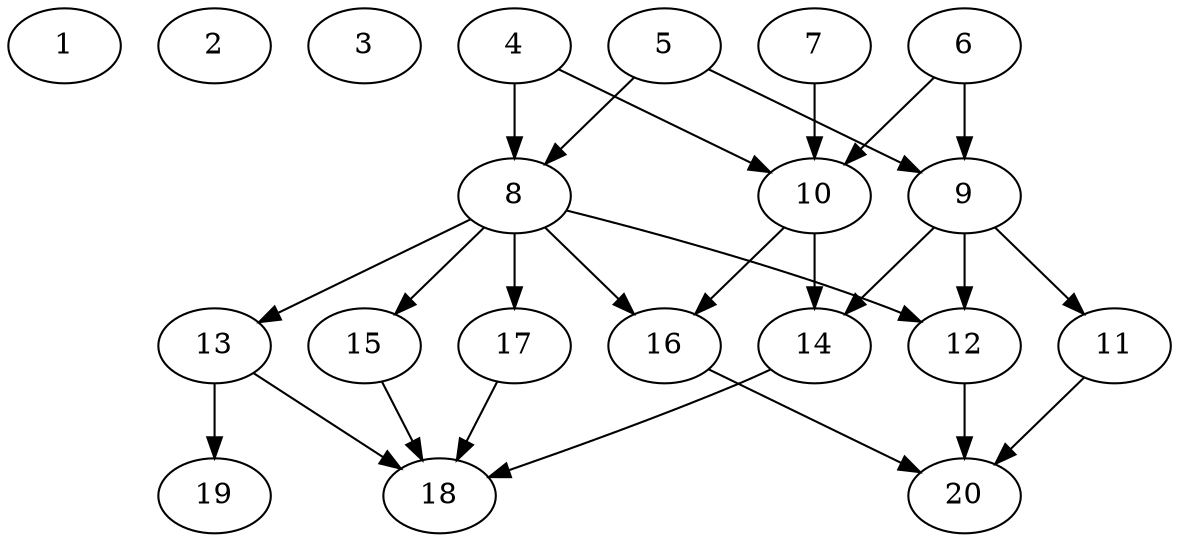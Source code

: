 // DAG automatically generated by daggen at Wed Jul 24 22:02:40 2019
// ./daggen --dot -n 20 --ccr 0.5 --fat 0.6 --regular 0.5 --density 0.5 --mindata 5242880 --maxdata 52428800 
digraph G {
  1 [size="84766720", alpha="0.15", expect_size="42383360"] 
  2 [size="98367488", alpha="0.09", expect_size="49183744"] 
  3 [size="87326720", alpha="0.10", expect_size="43663360"] 
  4 [size="56154112", alpha="0.17", expect_size="28077056"] 
  4 -> 8 [size ="28077056"]
  4 -> 10 [size ="28077056"]
  5 [size="27797504", alpha="0.15", expect_size="13898752"] 
  5 -> 8 [size ="13898752"]
  5 -> 9 [size ="13898752"]
  6 [size="16091136", alpha="0.03", expect_size="8045568"] 
  6 -> 9 [size ="8045568"]
  6 -> 10 [size ="8045568"]
  7 [size="65425408", alpha="0.15", expect_size="32712704"] 
  7 -> 10 [size ="32712704"]
  8 [size="45662208", alpha="0.00", expect_size="22831104"] 
  8 -> 12 [size ="22831104"]
  8 -> 13 [size ="22831104"]
  8 -> 15 [size ="22831104"]
  8 -> 16 [size ="22831104"]
  8 -> 17 [size ="22831104"]
  9 [size="70883328", alpha="0.04", expect_size="35441664"] 
  9 -> 11 [size ="35441664"]
  9 -> 12 [size ="35441664"]
  9 -> 14 [size ="35441664"]
  10 [size="40120320", alpha="0.18", expect_size="20060160"] 
  10 -> 14 [size ="20060160"]
  10 -> 16 [size ="20060160"]
  11 [size="12255232", alpha="0.05", expect_size="6127616"] 
  11 -> 20 [size ="6127616"]
  12 [size="81756160", alpha="0.14", expect_size="40878080"] 
  12 -> 20 [size ="40878080"]
  13 [size="28563456", alpha="0.09", expect_size="14281728"] 
  13 -> 18 [size ="14281728"]
  13 -> 19 [size ="14281728"]
  14 [size="77627392", alpha="0.07", expect_size="38813696"] 
  14 -> 18 [size ="38813696"]
  15 [size="64577536", alpha="0.15", expect_size="32288768"] 
  15 -> 18 [size ="32288768"]
  16 [size="38825984", alpha="0.19", expect_size="19412992"] 
  16 -> 20 [size ="19412992"]
  17 [size="51648512", alpha="0.06", expect_size="25824256"] 
  17 -> 18 [size ="25824256"]
  18 [size="30105600", alpha="0.19", expect_size="15052800"] 
  19 [size="30197760", alpha="0.03", expect_size="15098880"] 
  20 [size="50339840", alpha="0.09", expect_size="25169920"] 
}
